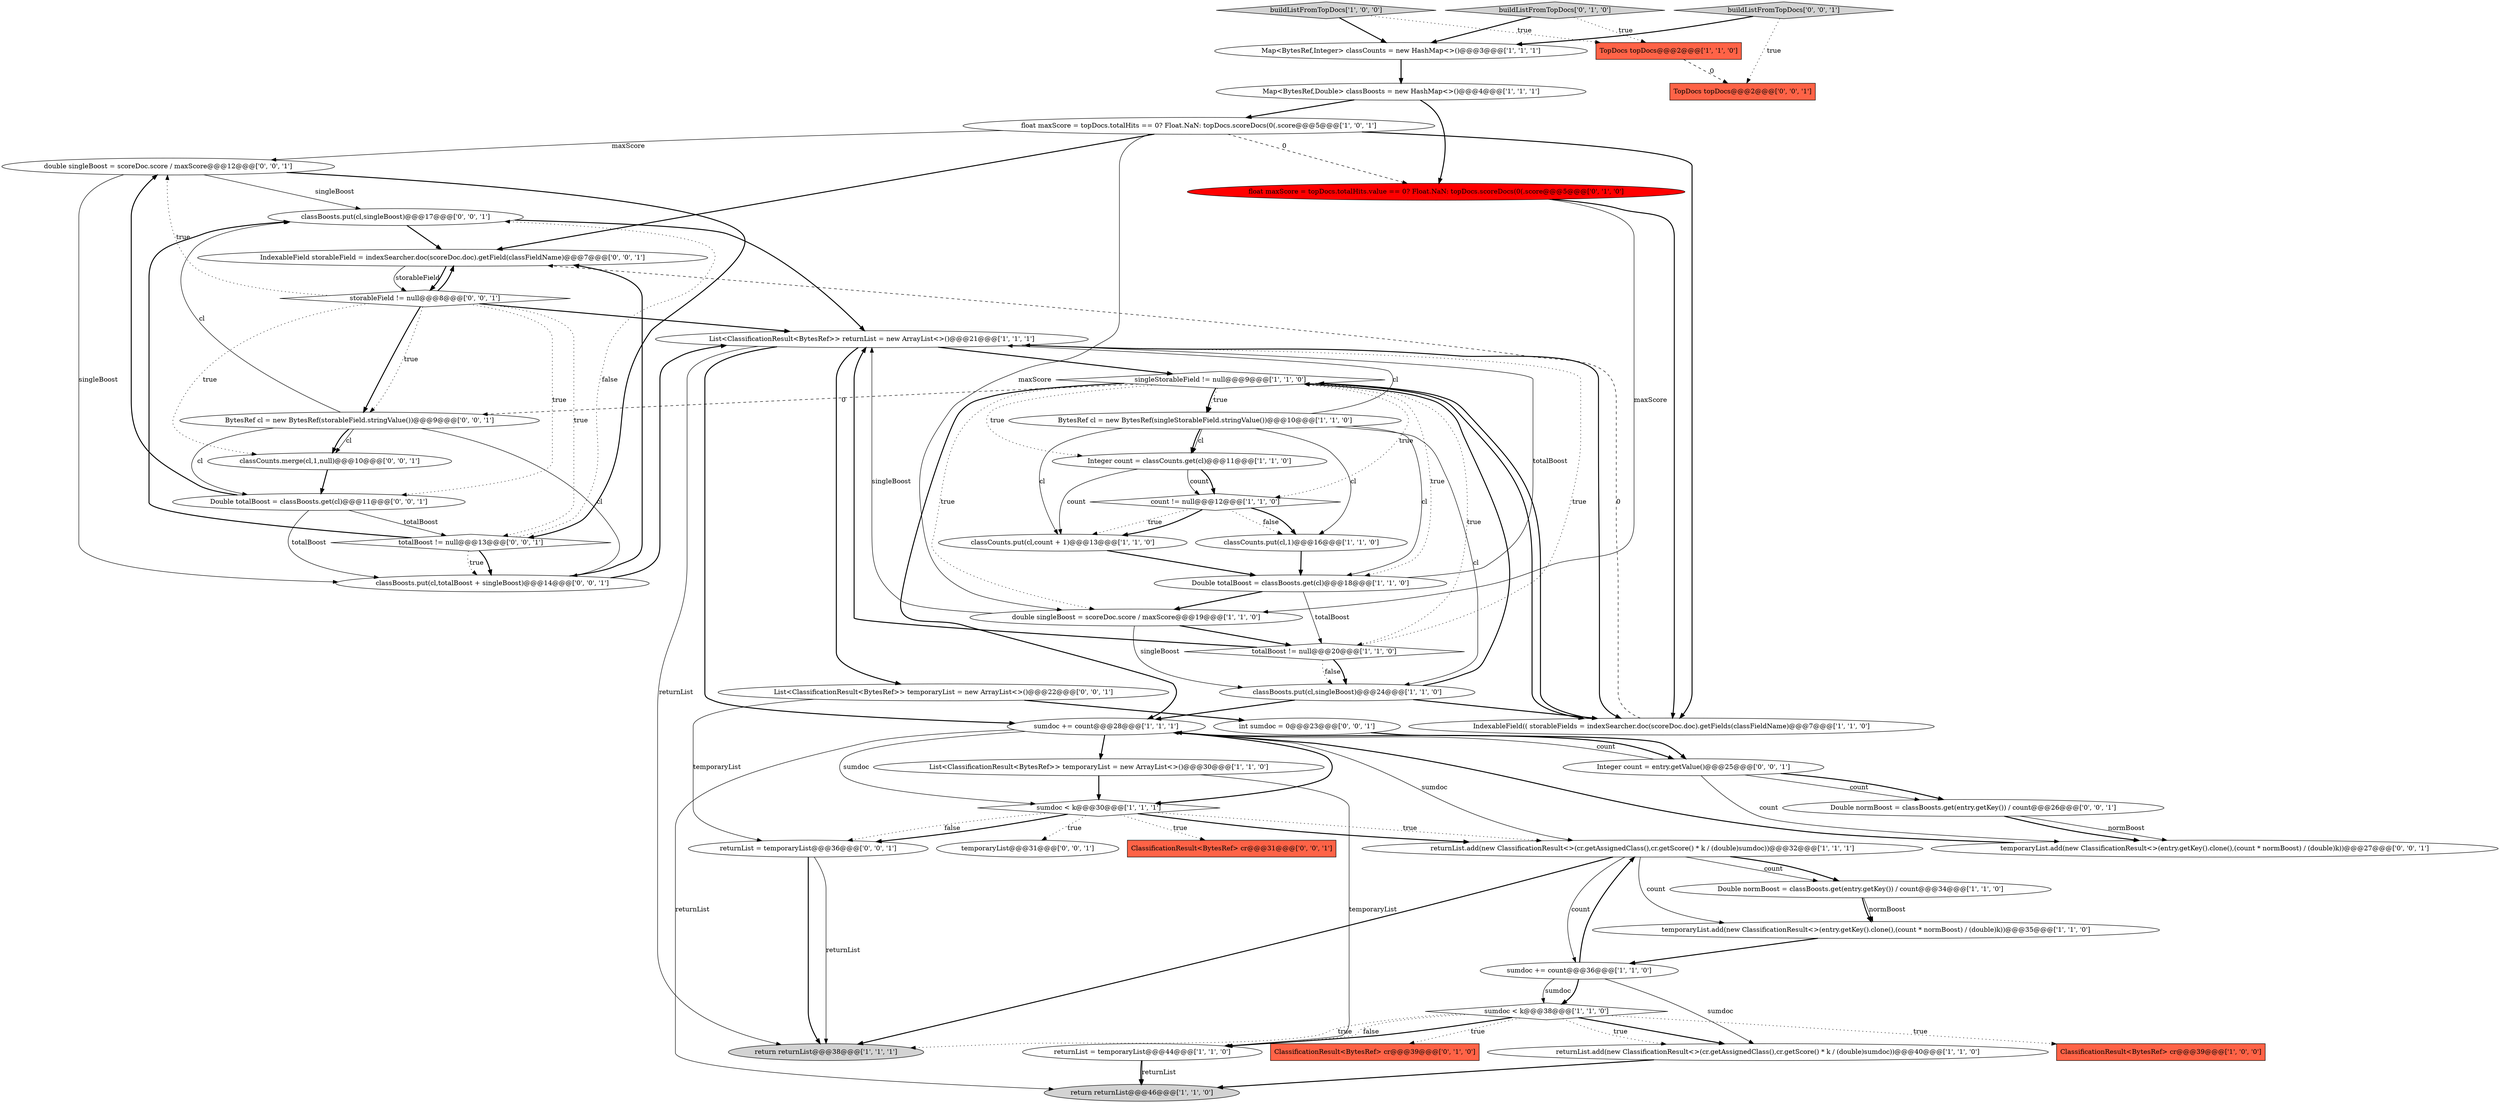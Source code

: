 digraph {
40 [style = filled, label = "double singleBoost = scoreDoc.score / maxScore@@@12@@@['0', '0', '1']", fillcolor = white, shape = ellipse image = "AAA0AAABBB3BBB"];
34 [style = filled, label = "BytesRef cl = new BytesRef(storableField.stringValue())@@@9@@@['0', '0', '1']", fillcolor = white, shape = ellipse image = "AAA0AAABBB3BBB"];
42 [style = filled, label = "classCounts.merge(cl,1,null)@@@10@@@['0', '0', '1']", fillcolor = white, shape = ellipse image = "AAA0AAABBB3BBB"];
16 [style = filled, label = "classCounts.put(cl,1)@@@16@@@['1', '1', '0']", fillcolor = white, shape = ellipse image = "AAA0AAABBB1BBB"];
10 [style = filled, label = "temporaryList.add(new ClassificationResult<>(entry.getKey().clone(),(count * normBoost) / (double)k))@@@35@@@['1', '1', '0']", fillcolor = white, shape = ellipse image = "AAA0AAABBB1BBB"];
19 [style = filled, label = "singleStorableField != null@@@9@@@['1', '1', '0']", fillcolor = white, shape = diamond image = "AAA0AAABBB1BBB"];
49 [style = filled, label = "classBoosts.put(cl,singleBoost)@@@17@@@['0', '0', '1']", fillcolor = white, shape = ellipse image = "AAA0AAABBB3BBB"];
8 [style = filled, label = "Double totalBoost = classBoosts.get(cl)@@@18@@@['1', '1', '0']", fillcolor = white, shape = ellipse image = "AAA0AAABBB1BBB"];
25 [style = filled, label = "return returnList@@@38@@@['1', '1', '1']", fillcolor = lightgray, shape = ellipse image = "AAA0AAABBB1BBB"];
35 [style = filled, label = "Integer count = entry.getValue()@@@25@@@['0', '0', '1']", fillcolor = white, shape = ellipse image = "AAA0AAABBB3BBB"];
5 [style = filled, label = "Map<BytesRef,Double> classBoosts = new HashMap<>()@@@4@@@['1', '1', '1']", fillcolor = white, shape = ellipse image = "AAA0AAABBB1BBB"];
45 [style = filled, label = "classBoosts.put(cl,totalBoost + singleBoost)@@@14@@@['0', '0', '1']", fillcolor = white, shape = ellipse image = "AAA0AAABBB3BBB"];
41 [style = filled, label = "totalBoost != null@@@13@@@['0', '0', '1']", fillcolor = white, shape = diamond image = "AAA0AAABBB3BBB"];
48 [style = filled, label = "returnList = temporaryList@@@36@@@['0', '0', '1']", fillcolor = white, shape = ellipse image = "AAA0AAABBB3BBB"];
38 [style = filled, label = "temporaryList@@@31@@@['0', '0', '1']", fillcolor = white, shape = ellipse image = "AAA0AAABBB3BBB"];
33 [style = filled, label = "buildListFromTopDocs['0', '0', '1']", fillcolor = lightgray, shape = diamond image = "AAA0AAABBB3BBB"];
30 [style = filled, label = "buildListFromTopDocs['0', '1', '0']", fillcolor = lightgray, shape = diamond image = "AAA0AAABBB2BBB"];
24 [style = filled, label = "double singleBoost = scoreDoc.score / maxScore@@@19@@@['1', '1', '0']", fillcolor = white, shape = ellipse image = "AAA0AAABBB1BBB"];
39 [style = filled, label = "Double totalBoost = classBoosts.get(cl)@@@11@@@['0', '0', '1']", fillcolor = white, shape = ellipse image = "AAA0AAABBB3BBB"];
43 [style = filled, label = "IndexableField storableField = indexSearcher.doc(scoreDoc.doc).getField(classFieldName)@@@7@@@['0', '0', '1']", fillcolor = white, shape = ellipse image = "AAA0AAABBB3BBB"];
50 [style = filled, label = "storableField != null@@@8@@@['0', '0', '1']", fillcolor = white, shape = diamond image = "AAA0AAABBB3BBB"];
18 [style = filled, label = "classBoosts.put(cl,singleBoost)@@@24@@@['1', '1', '0']", fillcolor = white, shape = ellipse image = "AAA0AAABBB1BBB"];
17 [style = filled, label = "BytesRef cl = new BytesRef(singleStorableField.stringValue())@@@10@@@['1', '1', '0']", fillcolor = white, shape = ellipse image = "AAA0AAABBB1BBB"];
46 [style = filled, label = "Double normBoost = classBoosts.get(entry.getKey()) / count@@@26@@@['0', '0', '1']", fillcolor = white, shape = ellipse image = "AAA0AAABBB3BBB"];
47 [style = filled, label = "ClassificationResult<BytesRef> cr@@@31@@@['0', '0', '1']", fillcolor = tomato, shape = box image = "AAA0AAABBB3BBB"];
9 [style = filled, label = "sumdoc += count@@@36@@@['1', '1', '0']", fillcolor = white, shape = ellipse image = "AAA0AAABBB1BBB"];
0 [style = filled, label = "sumdoc < k@@@30@@@['1', '1', '1']", fillcolor = white, shape = diamond image = "AAA0AAABBB1BBB"];
4 [style = filled, label = "float maxScore = topDocs.totalHits == 0? Float.NaN: topDocs.scoreDocs(0(.score@@@5@@@['1', '0', '1']", fillcolor = white, shape = ellipse image = "AAA0AAABBB1BBB"];
51 [style = filled, label = "int sumdoc = 0@@@23@@@['0', '0', '1']", fillcolor = white, shape = ellipse image = "AAA0AAABBB3BBB"];
31 [style = filled, label = "float maxScore = topDocs.totalHits.value == 0? Float.NaN: topDocs.scoreDocs(0(.score@@@5@@@['0', '1', '0']", fillcolor = red, shape = ellipse image = "AAA1AAABBB2BBB"];
11 [style = filled, label = "returnList = temporaryList@@@44@@@['1', '1', '0']", fillcolor = white, shape = ellipse image = "AAA0AAABBB1BBB"];
36 [style = filled, label = "List<ClassificationResult<BytesRef>> temporaryList = new ArrayList<>()@@@22@@@['0', '0', '1']", fillcolor = white, shape = ellipse image = "AAA0AAABBB3BBB"];
14 [style = filled, label = "count != null@@@12@@@['1', '1', '0']", fillcolor = white, shape = diamond image = "AAA0AAABBB1BBB"];
22 [style = filled, label = "sumdoc < k@@@38@@@['1', '1', '0']", fillcolor = white, shape = diamond image = "AAA0AAABBB1BBB"];
2 [style = filled, label = "returnList.add(new ClassificationResult<>(cr.getAssignedClass(),cr.getScore() * k / (double)sumdoc))@@@32@@@['1', '1', '1']", fillcolor = white, shape = ellipse image = "AAA0AAABBB1BBB"];
12 [style = filled, label = "IndexableField(( storableFields = indexSearcher.doc(scoreDoc.doc).getFields(classFieldName)@@@7@@@['1', '1', '0']", fillcolor = white, shape = ellipse image = "AAA0AAABBB1BBB"];
21 [style = filled, label = "return returnList@@@46@@@['1', '1', '0']", fillcolor = lightgray, shape = ellipse image = "AAA0AAABBB1BBB"];
26 [style = filled, label = "buildListFromTopDocs['1', '0', '0']", fillcolor = lightgray, shape = diamond image = "AAA0AAABBB1BBB"];
27 [style = filled, label = "List<ClassificationResult<BytesRef>> returnList = new ArrayList<>()@@@21@@@['1', '1', '1']", fillcolor = white, shape = ellipse image = "AAA0AAABBB1BBB"];
13 [style = filled, label = "Integer count = classCounts.get(cl)@@@11@@@['1', '1', '0']", fillcolor = white, shape = ellipse image = "AAA0AAABBB1BBB"];
15 [style = filled, label = "Map<BytesRef,Integer> classCounts = new HashMap<>()@@@3@@@['1', '1', '1']", fillcolor = white, shape = ellipse image = "AAA0AAABBB1BBB"];
28 [style = filled, label = "sumdoc += count@@@28@@@['1', '1', '1']", fillcolor = white, shape = ellipse image = "AAA0AAABBB1BBB"];
44 [style = filled, label = "TopDocs topDocs@@@2@@@['0', '0', '1']", fillcolor = tomato, shape = box image = "AAA0AAABBB3BBB"];
23 [style = filled, label = "TopDocs topDocs@@@2@@@['1', '1', '0']", fillcolor = tomato, shape = box image = "AAA0AAABBB1BBB"];
32 [style = filled, label = "ClassificationResult<BytesRef> cr@@@39@@@['0', '1', '0']", fillcolor = tomato, shape = box image = "AAA0AAABBB2BBB"];
37 [style = filled, label = "temporaryList.add(new ClassificationResult<>(entry.getKey().clone(),(count * normBoost) / (double)k))@@@27@@@['0', '0', '1']", fillcolor = white, shape = ellipse image = "AAA0AAABBB3BBB"];
20 [style = filled, label = "returnList.add(new ClassificationResult<>(cr.getAssignedClass(),cr.getScore() * k / (double)sumdoc))@@@40@@@['1', '1', '0']", fillcolor = white, shape = ellipse image = "AAA0AAABBB1BBB"];
3 [style = filled, label = "ClassificationResult<BytesRef> cr@@@39@@@['1', '0', '0']", fillcolor = tomato, shape = box image = "AAA0AAABBB1BBB"];
1 [style = filled, label = "classCounts.put(cl,count + 1)@@@13@@@['1', '1', '0']", fillcolor = white, shape = ellipse image = "AAA0AAABBB1BBB"];
29 [style = filled, label = "List<ClassificationResult<BytesRef>> temporaryList = new ArrayList<>()@@@30@@@['1', '1', '0']", fillcolor = white, shape = ellipse image = "AAA0AAABBB1BBB"];
6 [style = filled, label = "totalBoost != null@@@20@@@['1', '1', '0']", fillcolor = white, shape = diamond image = "AAA0AAABBB1BBB"];
7 [style = filled, label = "Double normBoost = classBoosts.get(entry.getKey()) / count@@@34@@@['1', '1', '0']", fillcolor = white, shape = ellipse image = "AAA0AAABBB1BBB"];
37->28 [style = bold, label=""];
14->16 [style = dotted, label="false"];
27->28 [style = bold, label=""];
28->2 [style = solid, label="sumdoc"];
29->0 [style = bold, label=""];
45->27 [style = bold, label=""];
4->40 [style = solid, label="maxScore"];
7->10 [style = solid, label="normBoost"];
35->28 [style = solid, label="count"];
48->25 [style = solid, label="returnList"];
40->45 [style = solid, label="singleBoost"];
39->45 [style = solid, label="totalBoost"];
12->43 [style = dashed, label="0"];
17->13 [style = solid, label="cl"];
28->0 [style = bold, label=""];
19->34 [style = dashed, label="0"];
6->18 [style = dotted, label="false"];
45->43 [style = bold, label=""];
34->45 [style = solid, label="cl"];
26->15 [style = bold, label=""];
40->49 [style = solid, label="singleBoost"];
34->42 [style = solid, label="cl"];
41->45 [style = bold, label=""];
8->27 [style = solid, label="totalBoost"];
27->19 [style = bold, label=""];
19->28 [style = bold, label=""];
13->14 [style = solid, label="count"];
2->25 [style = bold, label=""];
13->14 [style = bold, label=""];
41->49 [style = dotted, label="false"];
14->16 [style = bold, label=""];
0->38 [style = dotted, label="true"];
46->37 [style = solid, label="normBoost"];
17->8 [style = solid, label="cl"];
50->43 [style = bold, label=""];
27->12 [style = bold, label=""];
29->11 [style = solid, label="temporaryList"];
19->12 [style = bold, label=""];
33->15 [style = bold, label=""];
9->2 [style = bold, label=""];
2->9 [style = solid, label="count"];
19->17 [style = dotted, label="true"];
0->48 [style = dotted, label="false"];
33->44 [style = dotted, label="true"];
18->19 [style = bold, label=""];
18->12 [style = bold, label=""];
41->49 [style = bold, label=""];
26->23 [style = dotted, label="true"];
34->42 [style = bold, label=""];
51->35 [style = bold, label=""];
46->37 [style = bold, label=""];
18->28 [style = bold, label=""];
2->10 [style = solid, label="count"];
28->35 [style = bold, label=""];
13->1 [style = solid, label="count"];
22->20 [style = dotted, label="true"];
22->20 [style = bold, label=""];
50->34 [style = dotted, label="true"];
30->23 [style = dotted, label="true"];
0->48 [style = bold, label=""];
36->48 [style = solid, label="temporaryList"];
17->27 [style = solid, label="cl"];
17->18 [style = solid, label="cl"];
14->1 [style = dotted, label="true"];
24->18 [style = solid, label="singleBoost"];
9->20 [style = solid, label="sumdoc"];
22->32 [style = dotted, label="true"];
34->49 [style = solid, label="cl"];
22->11 [style = bold, label=""];
30->15 [style = bold, label=""];
22->11 [style = dotted, label="false"];
50->34 [style = bold, label=""];
2->7 [style = solid, label="count"];
9->22 [style = bold, label=""];
8->24 [style = bold, label=""];
28->29 [style = bold, label=""];
36->51 [style = bold, label=""];
1->8 [style = bold, label=""];
28->0 [style = solid, label="sumdoc"];
16->8 [style = bold, label=""];
50->27 [style = bold, label=""];
6->18 [style = bold, label=""];
35->37 [style = solid, label="count"];
11->21 [style = bold, label=""];
22->25 [style = dotted, label="true"];
42->39 [style = bold, label=""];
8->6 [style = solid, label="totalBoost"];
11->21 [style = solid, label="returnList"];
19->17 [style = bold, label=""];
19->24 [style = dotted, label="true"];
31->12 [style = bold, label=""];
19->8 [style = dotted, label="true"];
6->27 [style = bold, label=""];
17->1 [style = solid, label="cl"];
24->27 [style = solid, label="singleBoost"];
50->39 [style = dotted, label="true"];
50->42 [style = dotted, label="true"];
39->40 [style = bold, label=""];
17->16 [style = solid, label="cl"];
5->4 [style = bold, label=""];
27->25 [style = solid, label="returnList"];
4->12 [style = bold, label=""];
22->3 [style = dotted, label="true"];
9->22 [style = solid, label="sumdoc"];
17->13 [style = bold, label=""];
10->9 [style = bold, label=""];
6->27 [style = dotted, label="true"];
50->41 [style = dotted, label="true"];
0->47 [style = dotted, label="true"];
28->21 [style = solid, label="returnList"];
19->14 [style = dotted, label="true"];
27->36 [style = bold, label=""];
4->43 [style = bold, label=""];
43->50 [style = bold, label=""];
50->40 [style = dotted, label="true"];
7->10 [style = bold, label=""];
0->2 [style = bold, label=""];
4->31 [style = dashed, label="0"];
31->24 [style = solid, label="maxScore"];
19->13 [style = dotted, label="true"];
49->27 [style = bold, label=""];
4->24 [style = solid, label="maxScore"];
49->43 [style = bold, label=""];
41->45 [style = dotted, label="true"];
15->5 [style = bold, label=""];
14->1 [style = bold, label=""];
20->21 [style = bold, label=""];
23->44 [style = dashed, label="0"];
5->31 [style = bold, label=""];
34->39 [style = solid, label="cl"];
43->50 [style = solid, label="storableField"];
40->41 [style = bold, label=""];
35->46 [style = solid, label="count"];
48->25 [style = bold, label=""];
19->6 [style = dotted, label="true"];
2->7 [style = bold, label=""];
39->41 [style = solid, label="totalBoost"];
0->2 [style = dotted, label="true"];
12->19 [style = bold, label=""];
24->6 [style = bold, label=""];
35->46 [style = bold, label=""];
}
